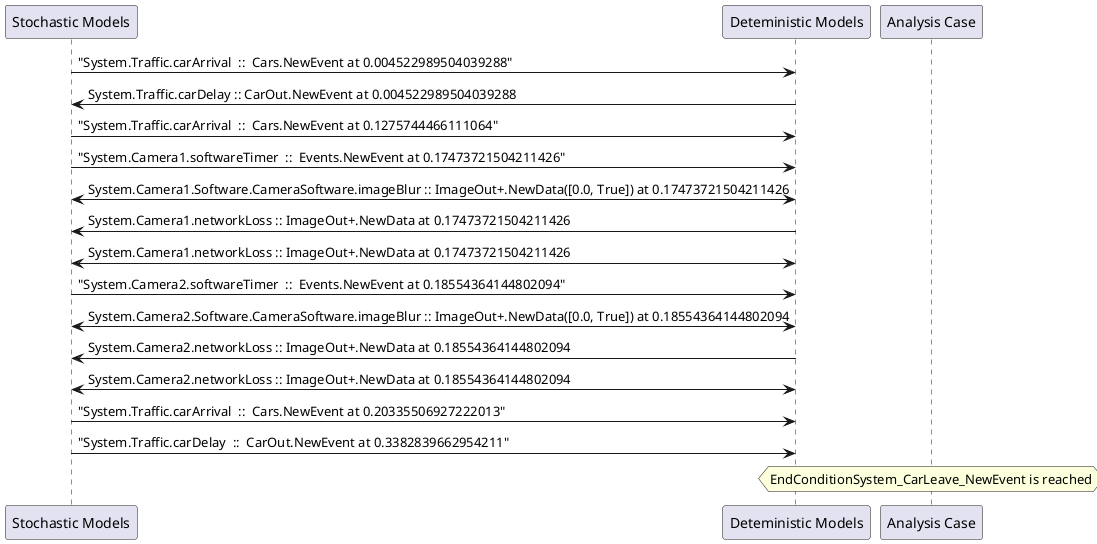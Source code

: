 
	@startuml
	participant "Stochastic Models" as stochmodel
	participant "Deteministic Models" as detmodel
	participant "Analysis Case" as analysis
	{117_stop} stochmodel -> detmodel : "System.Traffic.carArrival  ::  Cars.NewEvent at 0.004522989504039288"
{129_start} detmodel -> stochmodel : System.Traffic.carDelay :: CarOut.NewEvent at 0.004522989504039288
{118_stop} stochmodel -> detmodel : "System.Traffic.carArrival  ::  Cars.NewEvent at 0.1275744466111064"
{86_stop} stochmodel -> detmodel : "System.Camera1.softwareTimer  ::  Events.NewEvent at 0.17473721504211426"
detmodel <-> stochmodel : System.Camera1.Software.CameraSoftware.imageBlur :: ImageOut+.NewData([0.0, True]) at 0.17473721504211426
detmodel -> stochmodel : System.Camera1.networkLoss :: ImageOut+.NewData at 0.17473721504211426
detmodel <-> stochmodel : System.Camera1.networkLoss :: ImageOut+.NewData at 0.17473721504211426
{101_stop} stochmodel -> detmodel : "System.Camera2.softwareTimer  ::  Events.NewEvent at 0.18554364144802094"
detmodel <-> stochmodel : System.Camera2.Software.CameraSoftware.imageBlur :: ImageOut+.NewData([0.0, True]) at 0.18554364144802094
detmodel -> stochmodel : System.Camera2.networkLoss :: ImageOut+.NewData at 0.18554364144802094
detmodel <-> stochmodel : System.Camera2.networkLoss :: ImageOut+.NewData at 0.18554364144802094
{119_stop} stochmodel -> detmodel : "System.Traffic.carArrival  ::  Cars.NewEvent at 0.20335506927222013"
{129_stop} stochmodel -> detmodel : "System.Traffic.carDelay  ::  CarOut.NewEvent at 0.3382839662954211"
{129_start} <-> {129_stop} : delay
hnote over analysis 
EndConditionSystem_CarLeave_NewEvent is reached
endnote
@enduml